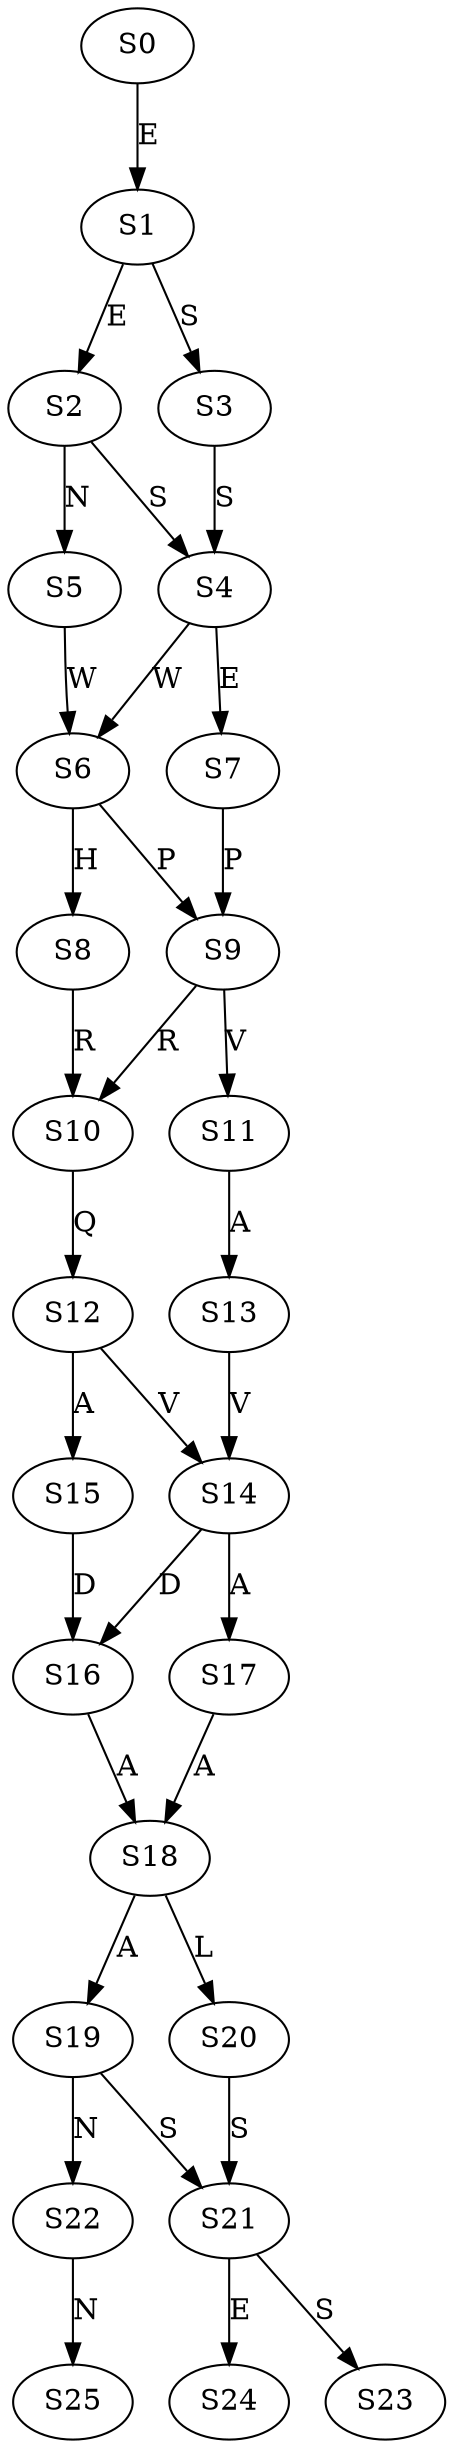 strict digraph  {
	S0 -> S1 [ label = E ];
	S1 -> S2 [ label = E ];
	S1 -> S3 [ label = S ];
	S2 -> S4 [ label = S ];
	S2 -> S5 [ label = N ];
	S3 -> S4 [ label = S ];
	S4 -> S6 [ label = W ];
	S4 -> S7 [ label = E ];
	S5 -> S6 [ label = W ];
	S6 -> S8 [ label = H ];
	S6 -> S9 [ label = P ];
	S7 -> S9 [ label = P ];
	S8 -> S10 [ label = R ];
	S9 -> S11 [ label = V ];
	S9 -> S10 [ label = R ];
	S10 -> S12 [ label = Q ];
	S11 -> S13 [ label = A ];
	S12 -> S14 [ label = V ];
	S12 -> S15 [ label = A ];
	S13 -> S14 [ label = V ];
	S14 -> S16 [ label = D ];
	S14 -> S17 [ label = A ];
	S15 -> S16 [ label = D ];
	S16 -> S18 [ label = A ];
	S17 -> S18 [ label = A ];
	S18 -> S19 [ label = A ];
	S18 -> S20 [ label = L ];
	S19 -> S21 [ label = S ];
	S19 -> S22 [ label = N ];
	S20 -> S21 [ label = S ];
	S21 -> S23 [ label = S ];
	S21 -> S24 [ label = E ];
	S22 -> S25 [ label = N ];
}
